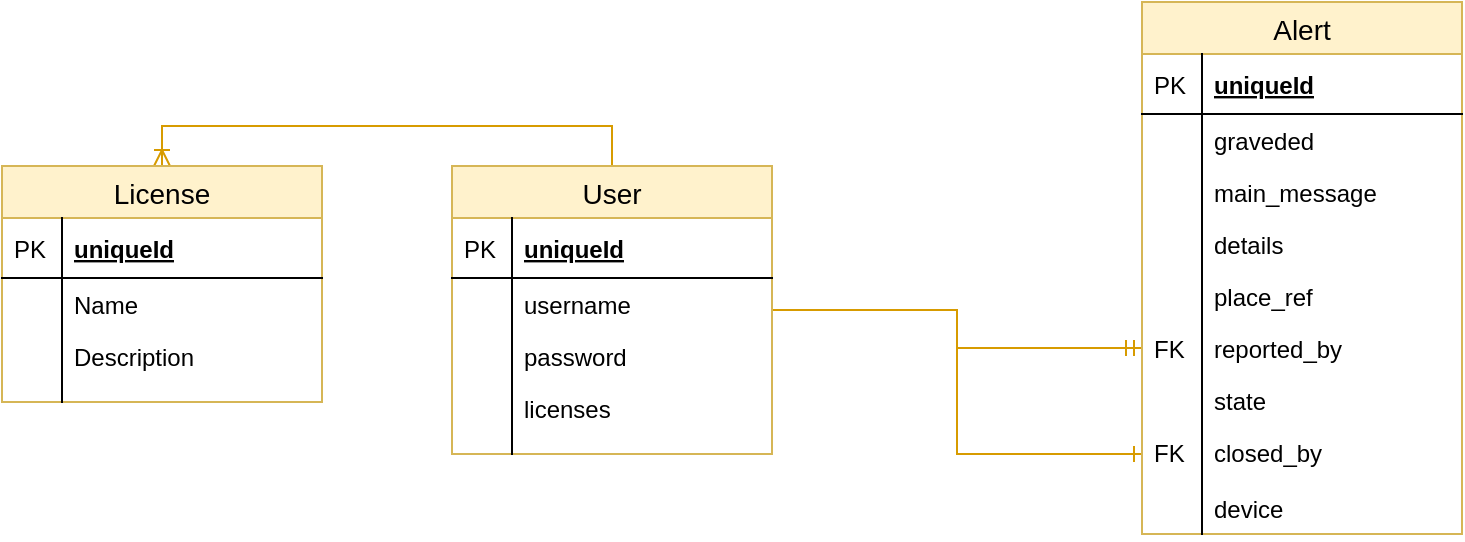 <mxfile version="11.3.0" type="device" pages="1"><diagram id="h21-Aal6c7OohO0RlLN7" name="Page-1"><mxGraphModel dx="838" dy="480" grid="1" gridSize="10" guides="1" tooltips="1" connect="1" arrows="1" fold="1" page="1" pageScale="1" pageWidth="827" pageHeight="1169" math="0" shadow="0"><root><mxCell id="0"/><mxCell id="1" parent="0"/><mxCell id="TjHrYj_VtSsRqFoUqK0u-65" style="edgeStyle=orthogonalEdgeStyle;rounded=0;orthogonalLoop=1;jettySize=auto;html=1;entryX=0.5;entryY=0;entryDx=0;entryDy=0;exitX=0.5;exitY=0;exitDx=0;exitDy=0;endArrow=ERoneToMany;endFill=0;startArrow=none;startFill=0;fillColor=#ffe6cc;strokeColor=#d79b00;" edge="1" parent="1" source="TjHrYj_VtSsRqFoUqK0u-1" target="TjHrYj_VtSsRqFoUqK0u-12"><mxGeometry relative="1" as="geometry"/></mxCell><mxCell id="TjHrYj_VtSsRqFoUqK0u-66" style="edgeStyle=orthogonalEdgeStyle;rounded=0;orthogonalLoop=1;jettySize=auto;html=1;entryX=0;entryY=0.5;entryDx=0;entryDy=0;endArrow=ERmandOne;endFill=0;fillColor=#ffe6cc;strokeColor=#d79b00;" edge="1" parent="1" source="TjHrYj_VtSsRqFoUqK0u-1" target="TjHrYj_VtSsRqFoUqK0u-59"><mxGeometry relative="1" as="geometry"/></mxCell><mxCell id="TjHrYj_VtSsRqFoUqK0u-67" style="edgeStyle=orthogonalEdgeStyle;rounded=0;orthogonalLoop=1;jettySize=auto;html=1;entryX=0;entryY=0.5;entryDx=0;entryDy=0;endArrow=ERone;endFill=0;fillColor=#ffe6cc;strokeColor=#d79b00;" edge="1" parent="1" source="TjHrYj_VtSsRqFoUqK0u-1" target="TjHrYj_VtSsRqFoUqK0u-44"><mxGeometry relative="1" as="geometry"/></mxCell><mxCell id="TjHrYj_VtSsRqFoUqK0u-1" value="User" style="swimlane;fontStyle=0;childLayout=stackLayout;horizontal=1;startSize=26;fillColor=#fff2cc;horizontalStack=0;resizeParent=1;resizeParentMax=0;resizeLast=0;collapsible=1;marginBottom=0;swimlaneFillColor=#ffffff;align=center;fontSize=14;strokeColor=#d6b656;" vertex="1" parent="1"><mxGeometry x="255" y="121" width="160" height="144" as="geometry"/></mxCell><mxCell id="TjHrYj_VtSsRqFoUqK0u-2" value="uniqueId" style="shape=partialRectangle;top=0;left=0;right=0;bottom=1;align=left;verticalAlign=middle;fillColor=none;spacingLeft=34;spacingRight=4;overflow=hidden;rotatable=0;points=[[0,0.5],[1,0.5]];portConstraint=eastwest;dropTarget=0;fontStyle=5;fontSize=12;" vertex="1" parent="TjHrYj_VtSsRqFoUqK0u-1"><mxGeometry y="26" width="160" height="30" as="geometry"/></mxCell><mxCell id="TjHrYj_VtSsRqFoUqK0u-3" value="PK" style="shape=partialRectangle;top=0;left=0;bottom=0;fillColor=none;align=left;verticalAlign=middle;spacingLeft=4;spacingRight=4;overflow=hidden;rotatable=0;points=[];portConstraint=eastwest;part=1;fontSize=12;" vertex="1" connectable="0" parent="TjHrYj_VtSsRqFoUqK0u-2"><mxGeometry width="30" height="30" as="geometry"/></mxCell><mxCell id="TjHrYj_VtSsRqFoUqK0u-4" value="username" style="shape=partialRectangle;top=0;left=0;right=0;bottom=0;align=left;verticalAlign=top;fillColor=none;spacingLeft=34;spacingRight=4;overflow=hidden;rotatable=0;points=[[0,0.5],[1,0.5]];portConstraint=eastwest;dropTarget=0;fontSize=12;" vertex="1" parent="TjHrYj_VtSsRqFoUqK0u-1"><mxGeometry y="56" width="160" height="26" as="geometry"/></mxCell><mxCell id="TjHrYj_VtSsRqFoUqK0u-5" value="" style="shape=partialRectangle;top=0;left=0;bottom=0;fillColor=none;align=left;verticalAlign=top;spacingLeft=4;spacingRight=4;overflow=hidden;rotatable=0;points=[];portConstraint=eastwest;part=1;fontSize=12;" vertex="1" connectable="0" parent="TjHrYj_VtSsRqFoUqK0u-4"><mxGeometry width="30" height="26" as="geometry"/></mxCell><mxCell id="TjHrYj_VtSsRqFoUqK0u-26" value="password" style="shape=partialRectangle;top=0;left=0;right=0;bottom=0;align=left;verticalAlign=top;fillColor=none;spacingLeft=34;spacingRight=4;overflow=hidden;rotatable=0;points=[[0,0.5],[1,0.5]];portConstraint=eastwest;dropTarget=0;fontSize=12;" vertex="1" parent="TjHrYj_VtSsRqFoUqK0u-1"><mxGeometry y="82" width="160" height="26" as="geometry"/></mxCell><mxCell id="TjHrYj_VtSsRqFoUqK0u-27" value="" style="shape=partialRectangle;top=0;left=0;bottom=0;fillColor=none;align=left;verticalAlign=top;spacingLeft=4;spacingRight=4;overflow=hidden;rotatable=0;points=[];portConstraint=eastwest;part=1;fontSize=12;" vertex="1" connectable="0" parent="TjHrYj_VtSsRqFoUqK0u-26"><mxGeometry width="30" height="26" as="geometry"/></mxCell><mxCell id="TjHrYj_VtSsRqFoUqK0u-6" value="licenses" style="shape=partialRectangle;top=0;left=0;right=0;bottom=0;align=left;verticalAlign=top;fillColor=none;spacingLeft=34;spacingRight=4;overflow=hidden;rotatable=0;points=[[0,0.5],[1,0.5]];portConstraint=eastwest;dropTarget=0;fontSize=12;" vertex="1" parent="TjHrYj_VtSsRqFoUqK0u-1"><mxGeometry y="108" width="160" height="26" as="geometry"/></mxCell><mxCell id="TjHrYj_VtSsRqFoUqK0u-7" value="" style="shape=partialRectangle;top=0;left=0;bottom=0;fillColor=none;align=left;verticalAlign=top;spacingLeft=4;spacingRight=4;overflow=hidden;rotatable=0;points=[];portConstraint=eastwest;part=1;fontSize=12;" vertex="1" connectable="0" parent="TjHrYj_VtSsRqFoUqK0u-6"><mxGeometry width="30" height="26" as="geometry"/></mxCell><mxCell id="TjHrYj_VtSsRqFoUqK0u-10" value="" style="shape=partialRectangle;top=0;left=0;right=0;bottom=0;align=left;verticalAlign=top;fillColor=none;spacingLeft=34;spacingRight=4;overflow=hidden;rotatable=0;points=[[0,0.5],[1,0.5]];portConstraint=eastwest;dropTarget=0;fontSize=12;" vertex="1" parent="TjHrYj_VtSsRqFoUqK0u-1"><mxGeometry y="134" width="160" height="10" as="geometry"/></mxCell><mxCell id="TjHrYj_VtSsRqFoUqK0u-11" value="" style="shape=partialRectangle;top=0;left=0;bottom=0;fillColor=none;align=left;verticalAlign=top;spacingLeft=4;spacingRight=4;overflow=hidden;rotatable=0;points=[];portConstraint=eastwest;part=1;fontSize=12;" vertex="1" connectable="0" parent="TjHrYj_VtSsRqFoUqK0u-10"><mxGeometry width="30" height="10" as="geometry"/></mxCell><mxCell id="TjHrYj_VtSsRqFoUqK0u-12" value="License" style="swimlane;fontStyle=0;childLayout=stackLayout;horizontal=1;startSize=26;fillColor=#fff2cc;horizontalStack=0;resizeParent=1;resizeParentMax=0;resizeLast=0;collapsible=1;marginBottom=0;swimlaneFillColor=#ffffff;align=center;fontSize=14;strokeColor=#d6b656;" vertex="1" parent="1"><mxGeometry x="30" y="121" width="160" height="118" as="geometry"/></mxCell><mxCell id="TjHrYj_VtSsRqFoUqK0u-13" value="uniqueId" style="shape=partialRectangle;top=0;left=0;right=0;bottom=1;align=left;verticalAlign=middle;fillColor=none;spacingLeft=34;spacingRight=4;overflow=hidden;rotatable=0;points=[[0,0.5],[1,0.5]];portConstraint=eastwest;dropTarget=0;fontStyle=5;fontSize=12;" vertex="1" parent="TjHrYj_VtSsRqFoUqK0u-12"><mxGeometry y="26" width="160" height="30" as="geometry"/></mxCell><mxCell id="TjHrYj_VtSsRqFoUqK0u-14" value="PK" style="shape=partialRectangle;top=0;left=0;bottom=0;fillColor=none;align=left;verticalAlign=middle;spacingLeft=4;spacingRight=4;overflow=hidden;rotatable=0;points=[];portConstraint=eastwest;part=1;fontSize=12;" vertex="1" connectable="0" parent="TjHrYj_VtSsRqFoUqK0u-13"><mxGeometry width="30" height="30" as="geometry"/></mxCell><mxCell id="TjHrYj_VtSsRqFoUqK0u-15" value="Name" style="shape=partialRectangle;top=0;left=0;right=0;bottom=0;align=left;verticalAlign=top;fillColor=none;spacingLeft=34;spacingRight=4;overflow=hidden;rotatable=0;points=[[0,0.5],[1,0.5]];portConstraint=eastwest;dropTarget=0;fontSize=12;" vertex="1" parent="TjHrYj_VtSsRqFoUqK0u-12"><mxGeometry y="56" width="160" height="26" as="geometry"/></mxCell><mxCell id="TjHrYj_VtSsRqFoUqK0u-16" value="" style="shape=partialRectangle;top=0;left=0;bottom=0;fillColor=none;align=left;verticalAlign=top;spacingLeft=4;spacingRight=4;overflow=hidden;rotatable=0;points=[];portConstraint=eastwest;part=1;fontSize=12;" vertex="1" connectable="0" parent="TjHrYj_VtSsRqFoUqK0u-15"><mxGeometry width="30" height="26" as="geometry"/></mxCell><mxCell id="TjHrYj_VtSsRqFoUqK0u-17" value="Description" style="shape=partialRectangle;top=0;left=0;right=0;bottom=0;align=left;verticalAlign=top;fillColor=none;spacingLeft=34;spacingRight=4;overflow=hidden;rotatable=0;points=[[0,0.5],[1,0.5]];portConstraint=eastwest;dropTarget=0;fontSize=12;" vertex="1" parent="TjHrYj_VtSsRqFoUqK0u-12"><mxGeometry y="82" width="160" height="26" as="geometry"/></mxCell><mxCell id="TjHrYj_VtSsRqFoUqK0u-18" value="" style="shape=partialRectangle;top=0;left=0;bottom=0;fillColor=none;align=left;verticalAlign=top;spacingLeft=4;spacingRight=4;overflow=hidden;rotatable=0;points=[];portConstraint=eastwest;part=1;fontSize=12;" vertex="1" connectable="0" parent="TjHrYj_VtSsRqFoUqK0u-17"><mxGeometry width="30" height="26" as="geometry"/></mxCell><mxCell id="TjHrYj_VtSsRqFoUqK0u-21" value="" style="shape=partialRectangle;top=0;left=0;right=0;bottom=0;align=left;verticalAlign=top;fillColor=none;spacingLeft=34;spacingRight=4;overflow=hidden;rotatable=0;points=[[0,0.5],[1,0.5]];portConstraint=eastwest;dropTarget=0;fontSize=12;" vertex="1" parent="TjHrYj_VtSsRqFoUqK0u-12"><mxGeometry y="108" width="160" height="10" as="geometry"/></mxCell><mxCell id="TjHrYj_VtSsRqFoUqK0u-22" value="" style="shape=partialRectangle;top=0;left=0;bottom=0;fillColor=none;align=left;verticalAlign=top;spacingLeft=4;spacingRight=4;overflow=hidden;rotatable=0;points=[];portConstraint=eastwest;part=1;fontSize=12;" vertex="1" connectable="0" parent="TjHrYj_VtSsRqFoUqK0u-21"><mxGeometry width="30" height="10" as="geometry"/></mxCell><mxCell id="TjHrYj_VtSsRqFoUqK0u-35" value="Alert" style="swimlane;fontStyle=0;childLayout=stackLayout;horizontal=1;startSize=26;fillColor=#fff2cc;horizontalStack=0;resizeParent=1;resizeParentMax=0;resizeLast=0;collapsible=1;marginBottom=0;swimlaneFillColor=#ffffff;align=center;fontSize=14;strokeColor=#d6b656;" vertex="1" parent="1"><mxGeometry x="600" y="39" width="160" height="266" as="geometry"/></mxCell><mxCell id="TjHrYj_VtSsRqFoUqK0u-36" value="uniqueId" style="shape=partialRectangle;top=0;left=0;right=0;bottom=1;align=left;verticalAlign=middle;fillColor=none;spacingLeft=34;spacingRight=4;overflow=hidden;rotatable=0;points=[[0,0.5],[1,0.5]];portConstraint=eastwest;dropTarget=0;fontStyle=5;fontSize=12;" vertex="1" parent="TjHrYj_VtSsRqFoUqK0u-35"><mxGeometry y="26" width="160" height="30" as="geometry"/></mxCell><mxCell id="TjHrYj_VtSsRqFoUqK0u-37" value="PK" style="shape=partialRectangle;top=0;left=0;bottom=0;fillColor=none;align=left;verticalAlign=middle;spacingLeft=4;spacingRight=4;overflow=hidden;rotatable=0;points=[];portConstraint=eastwest;part=1;fontSize=12;" vertex="1" connectable="0" parent="TjHrYj_VtSsRqFoUqK0u-36"><mxGeometry width="30" height="30" as="geometry"/></mxCell><mxCell id="TjHrYj_VtSsRqFoUqK0u-38" value="graveded" style="shape=partialRectangle;top=0;left=0;right=0;bottom=0;align=left;verticalAlign=top;fillColor=none;spacingLeft=34;spacingRight=4;overflow=hidden;rotatable=0;points=[[0,0.5],[1,0.5]];portConstraint=eastwest;dropTarget=0;fontSize=12;" vertex="1" parent="TjHrYj_VtSsRqFoUqK0u-35"><mxGeometry y="56" width="160" height="26" as="geometry"/></mxCell><mxCell id="TjHrYj_VtSsRqFoUqK0u-39" value="" style="shape=partialRectangle;top=0;left=0;bottom=0;fillColor=none;align=left;verticalAlign=top;spacingLeft=4;spacingRight=4;overflow=hidden;rotatable=0;points=[];portConstraint=eastwest;part=1;fontSize=12;" vertex="1" connectable="0" parent="TjHrYj_VtSsRqFoUqK0u-38"><mxGeometry width="30" height="26" as="geometry"/></mxCell><mxCell id="TjHrYj_VtSsRqFoUqK0u-40" value="main_message" style="shape=partialRectangle;top=0;left=0;right=0;bottom=0;align=left;verticalAlign=top;fillColor=none;spacingLeft=34;spacingRight=4;overflow=hidden;rotatable=0;points=[[0,0.5],[1,0.5]];portConstraint=eastwest;dropTarget=0;fontSize=12;" vertex="1" parent="TjHrYj_VtSsRqFoUqK0u-35"><mxGeometry y="82" width="160" height="26" as="geometry"/></mxCell><mxCell id="TjHrYj_VtSsRqFoUqK0u-41" value="" style="shape=partialRectangle;top=0;left=0;bottom=0;fillColor=none;align=left;verticalAlign=top;spacingLeft=4;spacingRight=4;overflow=hidden;rotatable=0;points=[];portConstraint=eastwest;part=1;fontSize=12;" vertex="1" connectable="0" parent="TjHrYj_VtSsRqFoUqK0u-40"><mxGeometry width="30" height="26" as="geometry"/></mxCell><mxCell id="TjHrYj_VtSsRqFoUqK0u-42" value="details" style="shape=partialRectangle;top=0;left=0;right=0;bottom=0;align=left;verticalAlign=top;fillColor=none;spacingLeft=34;spacingRight=4;overflow=hidden;rotatable=0;points=[[0,0.5],[1,0.5]];portConstraint=eastwest;dropTarget=0;fontSize=12;" vertex="1" parent="TjHrYj_VtSsRqFoUqK0u-35"><mxGeometry y="108" width="160" height="26" as="geometry"/></mxCell><mxCell id="TjHrYj_VtSsRqFoUqK0u-43" value="" style="shape=partialRectangle;top=0;left=0;bottom=0;fillColor=none;align=left;verticalAlign=top;spacingLeft=4;spacingRight=4;overflow=hidden;rotatable=0;points=[];portConstraint=eastwest;part=1;fontSize=12;" vertex="1" connectable="0" parent="TjHrYj_VtSsRqFoUqK0u-42"><mxGeometry width="30" height="26" as="geometry"/></mxCell><mxCell id="TjHrYj_VtSsRqFoUqK0u-57" value="place_ref" style="shape=partialRectangle;top=0;left=0;right=0;bottom=0;align=left;verticalAlign=top;fillColor=none;spacingLeft=34;spacingRight=4;overflow=hidden;rotatable=0;points=[[0,0.5],[1,0.5]];portConstraint=eastwest;dropTarget=0;fontSize=12;" vertex="1" parent="TjHrYj_VtSsRqFoUqK0u-35"><mxGeometry y="134" width="160" height="26" as="geometry"/></mxCell><mxCell id="TjHrYj_VtSsRqFoUqK0u-58" value="" style="shape=partialRectangle;top=0;left=0;bottom=0;fillColor=none;align=left;verticalAlign=top;spacingLeft=4;spacingRight=4;overflow=hidden;rotatable=0;points=[];portConstraint=eastwest;part=1;fontSize=12;" vertex="1" connectable="0" parent="TjHrYj_VtSsRqFoUqK0u-57"><mxGeometry width="30" height="26" as="geometry"/></mxCell><mxCell id="TjHrYj_VtSsRqFoUqK0u-59" value="reported_by" style="shape=partialRectangle;top=0;left=0;right=0;bottom=0;align=left;verticalAlign=top;fillColor=none;spacingLeft=34;spacingRight=4;overflow=hidden;rotatable=0;points=[[0,0.5],[1,0.5]];portConstraint=eastwest;dropTarget=0;fontSize=12;" vertex="1" parent="TjHrYj_VtSsRqFoUqK0u-35"><mxGeometry y="160" width="160" height="26" as="geometry"/></mxCell><mxCell id="TjHrYj_VtSsRqFoUqK0u-60" value="FK" style="shape=partialRectangle;top=0;left=0;bottom=0;fillColor=none;align=left;verticalAlign=top;spacingLeft=4;spacingRight=4;overflow=hidden;rotatable=0;points=[];portConstraint=eastwest;part=1;fontSize=12;" vertex="1" connectable="0" parent="TjHrYj_VtSsRqFoUqK0u-59"><mxGeometry width="30" height="26" as="geometry"/></mxCell><mxCell id="TjHrYj_VtSsRqFoUqK0u-61" value="state" style="shape=partialRectangle;top=0;left=0;right=0;bottom=0;align=left;verticalAlign=top;fillColor=none;spacingLeft=34;spacingRight=4;overflow=hidden;rotatable=0;points=[[0,0.5],[1,0.5]];portConstraint=eastwest;dropTarget=0;fontSize=12;" vertex="1" parent="TjHrYj_VtSsRqFoUqK0u-35"><mxGeometry y="186" width="160" height="26" as="geometry"/></mxCell><mxCell id="TjHrYj_VtSsRqFoUqK0u-62" value="" style="shape=partialRectangle;top=0;left=0;bottom=0;fillColor=none;align=left;verticalAlign=top;spacingLeft=4;spacingRight=4;overflow=hidden;rotatable=0;points=[];portConstraint=eastwest;part=1;fontSize=12;" vertex="1" connectable="0" parent="TjHrYj_VtSsRqFoUqK0u-61"><mxGeometry width="30" height="26" as="geometry"/></mxCell><mxCell id="TjHrYj_VtSsRqFoUqK0u-44" value="closed_by" style="shape=partialRectangle;top=0;left=0;right=0;bottom=0;align=left;verticalAlign=top;fillColor=none;spacingLeft=34;spacingRight=4;overflow=hidden;rotatable=0;points=[[0,0.5],[1,0.5]];portConstraint=eastwest;dropTarget=0;fontSize=12;" vertex="1" parent="TjHrYj_VtSsRqFoUqK0u-35"><mxGeometry y="212" width="160" height="28" as="geometry"/></mxCell><mxCell id="TjHrYj_VtSsRqFoUqK0u-45" value="FK" style="shape=partialRectangle;top=0;left=0;bottom=0;fillColor=none;align=left;verticalAlign=top;spacingLeft=4;spacingRight=4;overflow=hidden;rotatable=0;points=[];portConstraint=eastwest;part=1;fontSize=12;" vertex="1" connectable="0" parent="TjHrYj_VtSsRqFoUqK0u-44"><mxGeometry width="30" height="28" as="geometry"/></mxCell><mxCell id="TjHrYj_VtSsRqFoUqK0u-63" value="device" style="shape=partialRectangle;top=0;left=0;right=0;bottom=0;align=left;verticalAlign=top;fillColor=none;spacingLeft=34;spacingRight=4;overflow=hidden;rotatable=0;points=[[0,0.5],[1,0.5]];portConstraint=eastwest;dropTarget=0;fontSize=12;" vertex="1" parent="TjHrYj_VtSsRqFoUqK0u-35"><mxGeometry y="240" width="160" height="26" as="geometry"/></mxCell><mxCell id="TjHrYj_VtSsRqFoUqK0u-64" value="" style="shape=partialRectangle;top=0;left=0;bottom=0;fillColor=none;align=left;verticalAlign=top;spacingLeft=4;spacingRight=4;overflow=hidden;rotatable=0;points=[];portConstraint=eastwest;part=1;fontSize=12;" vertex="1" connectable="0" parent="TjHrYj_VtSsRqFoUqK0u-63"><mxGeometry width="30" height="26" as="geometry"/></mxCell></root></mxGraphModel></diagram></mxfile>